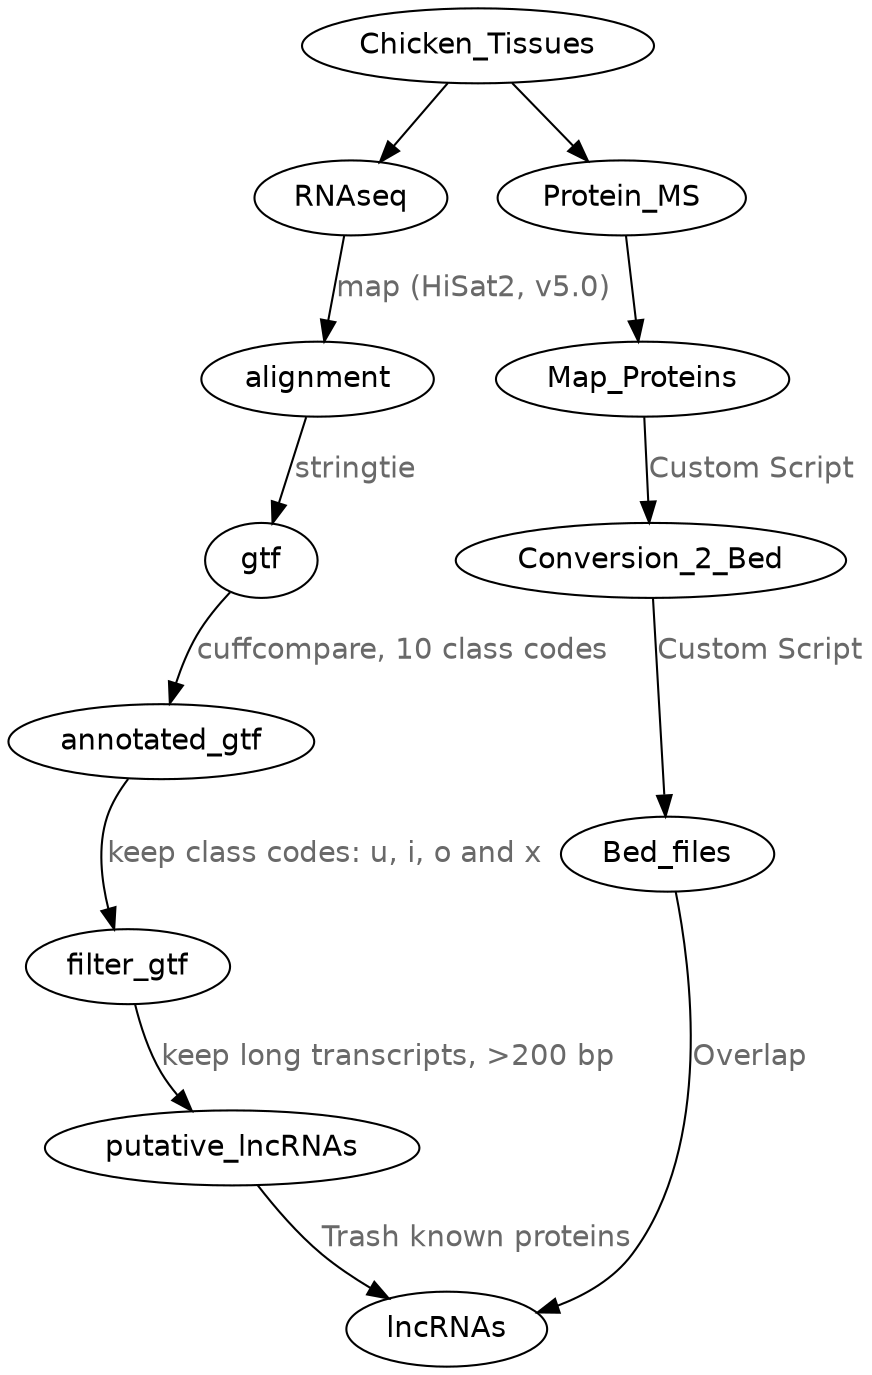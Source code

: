 digraph g {
    label=""
    labelloc="t"
    graph [fontname = "helvetica"];
    node [fontname = "helvetica"];
    edge [fontname = "helvetica", fontcolor=dimgray];

    graph [fontname = "helvetica"];
    node [fontname = "helvetica"];
    edge [fontname = "helvetica", fontcolor=dimgray];

    Chicken_Tissues
    RNAseq
    Protein_MS
    alignment
    gtf
    annotated_gtf
    filter_gtf
    putative_lncRNAs
    lncRNAs
    Map_Proteins
    Conversion_2_Bed
    Bed_files


    Chicken_Tissues -> RNAseq
    RNAseq -> alignment [label="map (HiSat2, v5.0)"]
    alignment -> gtf [label ="stringtie"]
    gtf -> annotated_gtf  [label ="cuffcompare, 10 class codes"]
    annotated_gtf-> filter_gtf [label ="keep class codes: u, i, o and x"]
    filter_gtf -> putative_lncRNAs [label ="keep long transcripts, >200 bp"]
    putative_lncRNAs -> lncRNAs [label ="Trash known proteins"]
    lncRNAs

    Chicken_Tissues -> Protein_MS
    Protein_MS -> Map_Proteins
    Map_Proteins -> Conversion_2_Bed [label ="Custom Script"]
    Conversion_2_Bed -> Bed_files [label ="Custom Script"]

    Bed_files -> lncRNAs [label ="Overlap"]




    }

